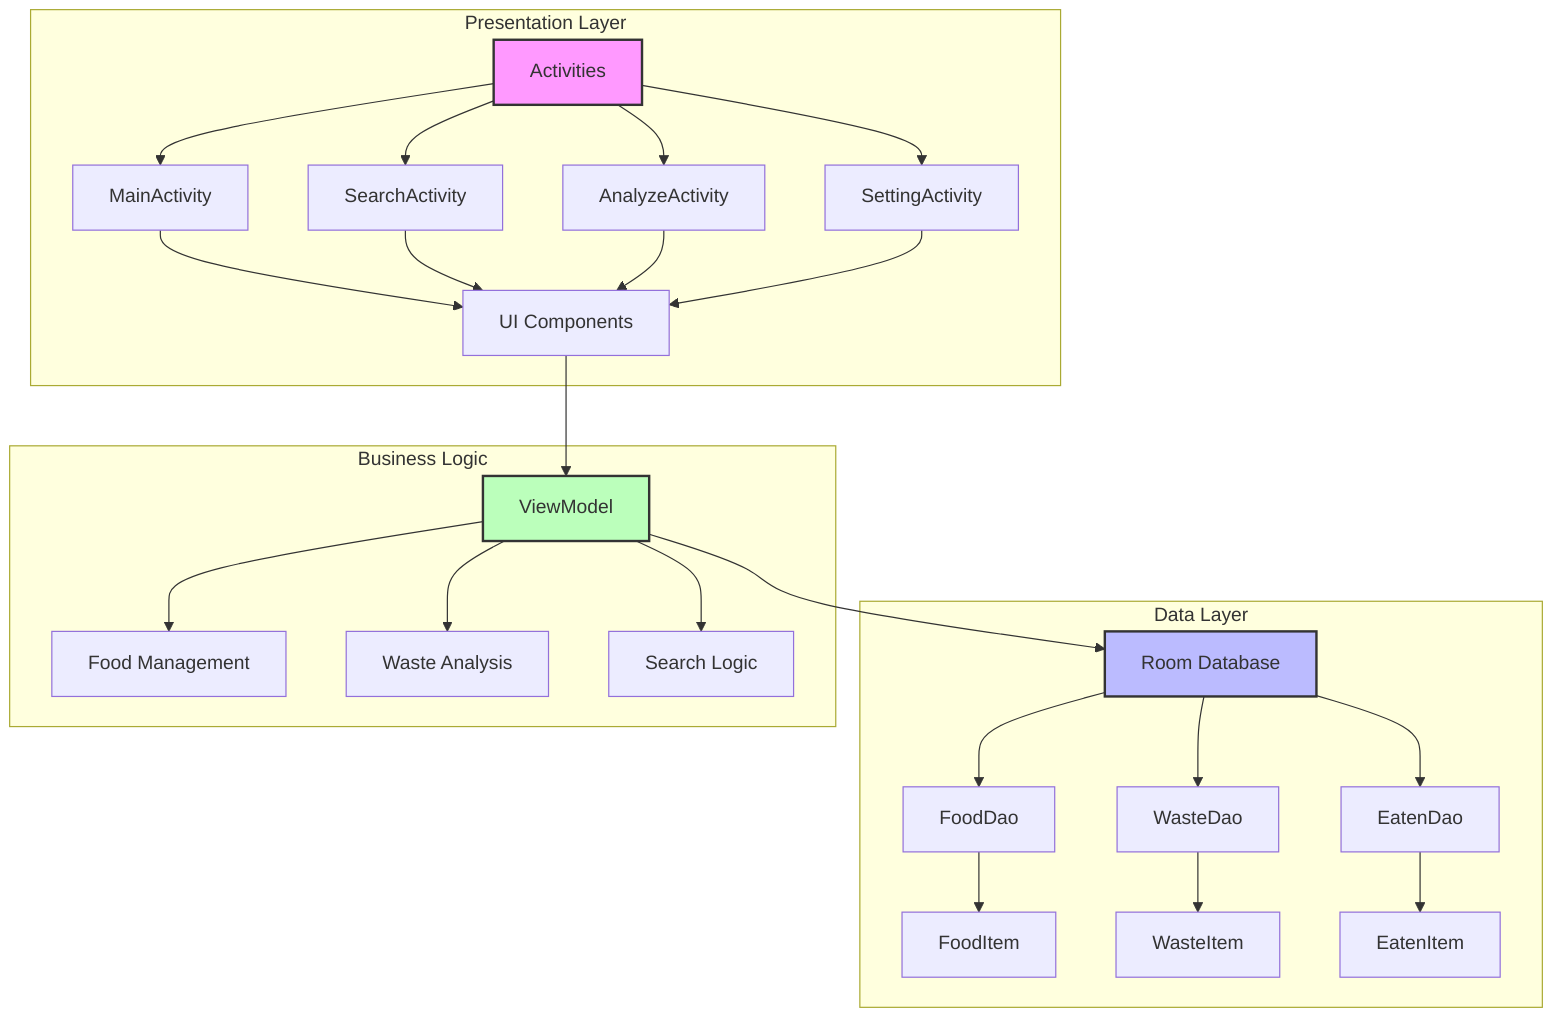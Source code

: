 graph TD
    subgraph Presentation Layer
        A[Activities] --> B[MainActivity]
        A --> C[SearchActivity]
        A --> D[AnalyzeActivity]
        A --> E[SettingActivity]
        
        B --> F[UI Components]
        C --> F
        D --> F
        E --> F
    end

    subgraph Data Layer
        G[Room Database] --> H[FoodDao]
        G --> I[WasteDao]
        G --> J[EatenDao]
        
        H --> K[FoodItem]
        I --> L[WasteItem]
        J --> M[EatenItem]
    end

    subgraph Business Logic
        N[ViewModel] --> O[Food Management]
        N --> P[Waste Analysis]
        N --> Q[Search Logic]
    end

    F --> N
    N --> G

    style A fill:#f9f,stroke:#333,stroke-width:2px
    style G fill:#bbf,stroke:#333,stroke-width:2px
    style N fill:#bfb,stroke:#333,stroke-width:2px